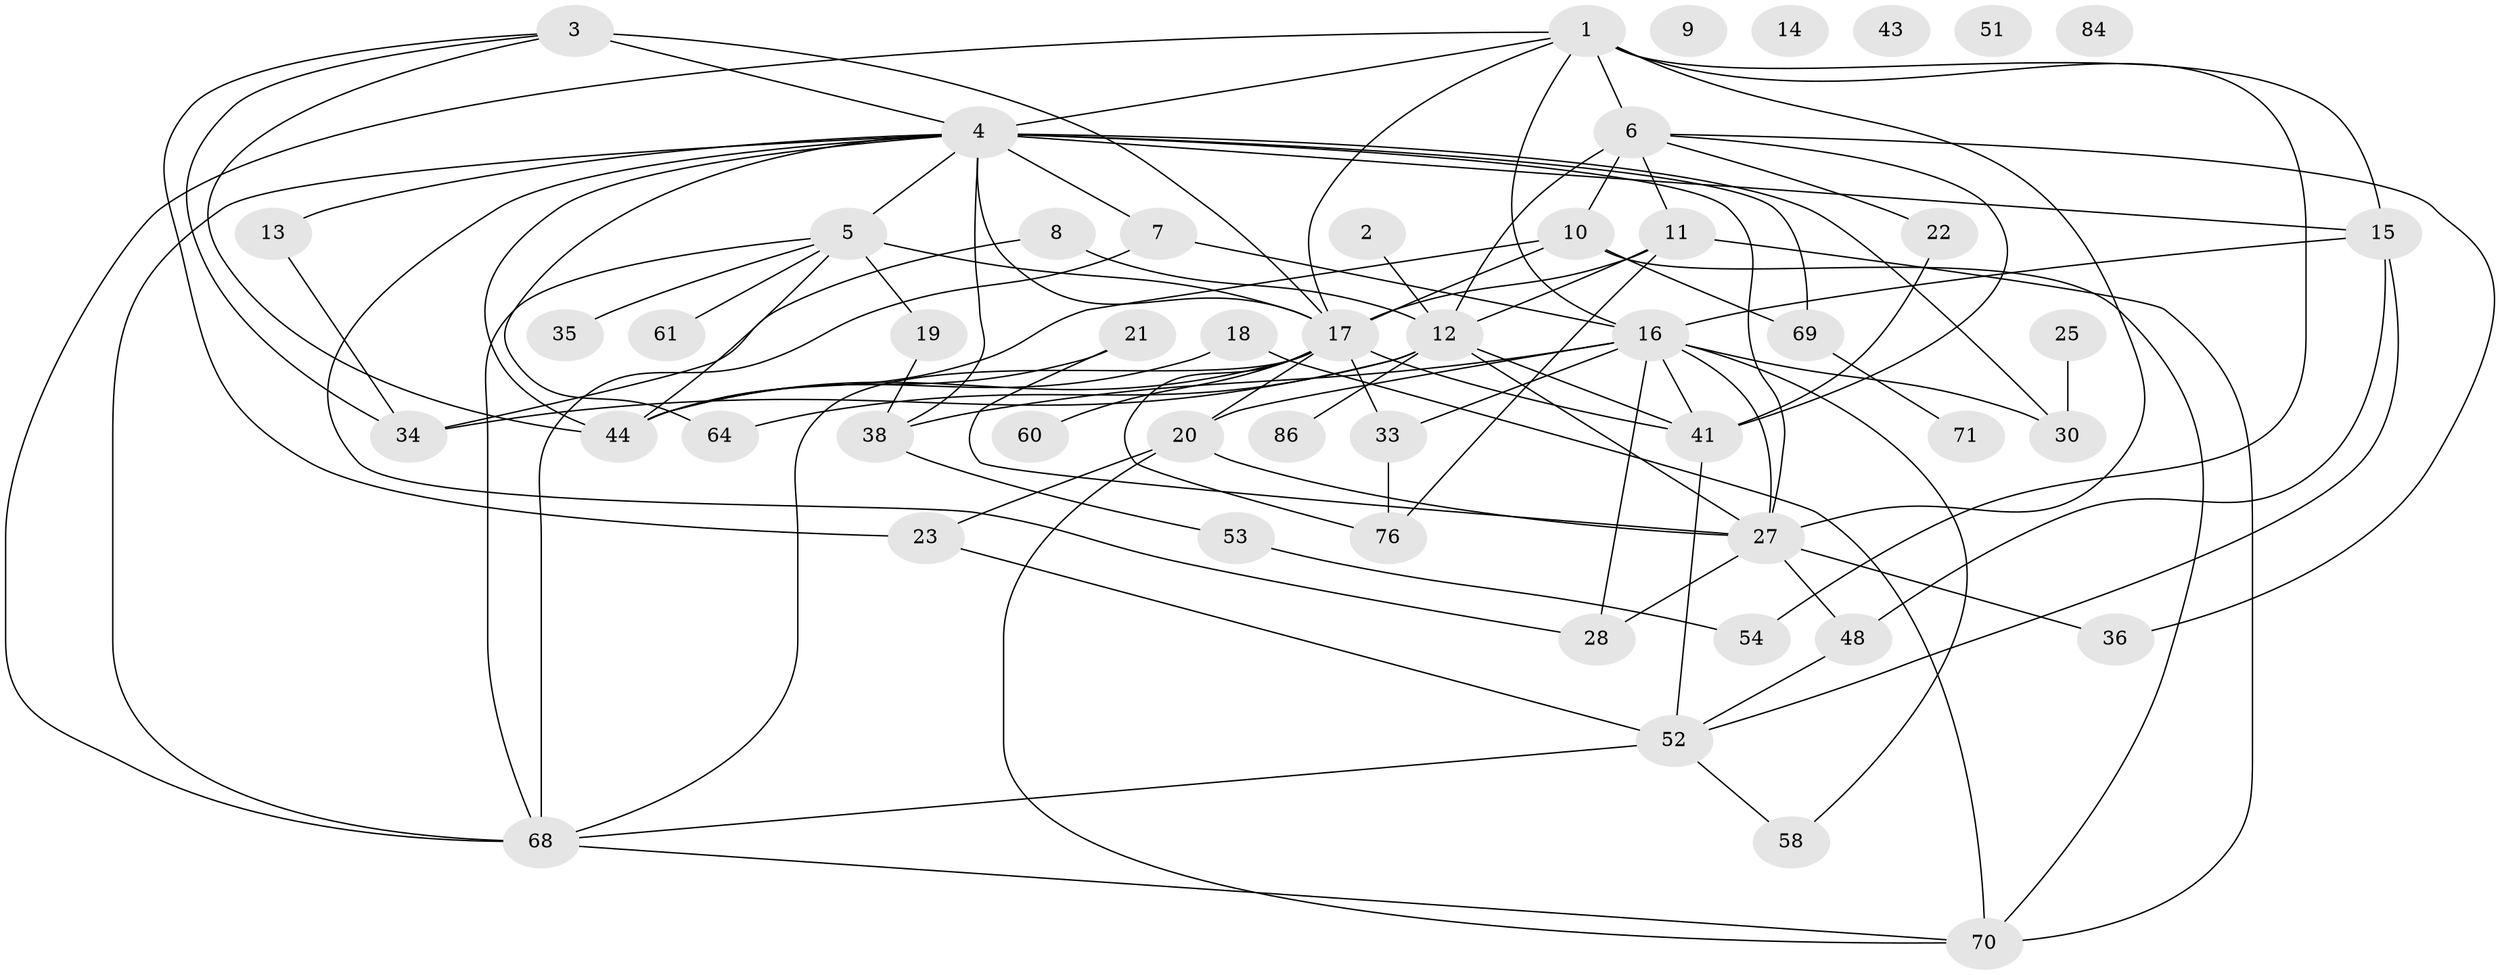 // original degree distribution, {6: 0.049019607843137254, 1: 0.13725490196078433, 3: 0.20588235294117646, 5: 0.10784313725490197, 4: 0.16666666666666666, 2: 0.23529411764705882, 0: 0.049019607843137254, 8: 0.00980392156862745, 7: 0.0392156862745098}
// Generated by graph-tools (version 1.1) at 2025/13/03/09/25 04:13:09]
// undirected, 51 vertices, 98 edges
graph export_dot {
graph [start="1"]
  node [color=gray90,style=filled];
  1 [super="+83"];
  2;
  3 [super="+50"];
  4 [super="+92+82+49+39"];
  5 [super="+31"];
  6 [super="+40"];
  7;
  8;
  9;
  10 [super="+65"];
  11 [super="+96"];
  12 [super="+32+89"];
  13;
  14;
  15 [super="+24+26"];
  16 [super="+72+59"];
  17 [super="+99+102+73+57"];
  18;
  19 [super="+29"];
  20;
  21;
  22 [super="+74"];
  23;
  25;
  27 [super="+37+78"];
  28 [super="+45"];
  30 [super="+94+77"];
  33 [super="+85"];
  34;
  35;
  36;
  38 [super="+100+56"];
  41 [super="+42"];
  43;
  44 [super="+47+46"];
  48;
  51;
  52 [super="+67"];
  53;
  54;
  58;
  60;
  61 [super="+93"];
  64;
  68 [super="+81"];
  69;
  70 [super="+87"];
  71;
  76 [super="+80"];
  84;
  86;
  1 -- 6;
  1 -- 17;
  1 -- 27;
  1 -- 54;
  1 -- 15;
  1 -- 4;
  1 -- 68;
  1 -- 16;
  2 -- 12;
  3 -- 17 [weight=2];
  3 -- 34;
  3 -- 23;
  3 -- 4;
  3 -- 44;
  4 -- 30;
  4 -- 17 [weight=3];
  4 -- 5;
  4 -- 69;
  4 -- 27;
  4 -- 28;
  4 -- 38;
  4 -- 7;
  4 -- 13;
  4 -- 15;
  4 -- 64;
  4 -- 44;
  4 -- 68;
  5 -- 35;
  5 -- 61;
  5 -- 44;
  5 -- 17;
  5 -- 68;
  5 -- 19;
  6 -- 11;
  6 -- 36;
  6 -- 41;
  6 -- 22;
  6 -- 10;
  6 -- 12 [weight=2];
  7 -- 16 [weight=2];
  7 -- 68;
  8 -- 34;
  8 -- 12;
  10 -- 69;
  10 -- 44;
  10 -- 70;
  10 -- 17;
  11 -- 70;
  11 -- 12;
  11 -- 17;
  11 -- 76;
  12 -- 27 [weight=2];
  12 -- 64;
  12 -- 34;
  12 -- 41;
  12 -- 86;
  13 -- 34;
  15 -- 52;
  15 -- 48;
  15 -- 16;
  16 -- 27;
  16 -- 33;
  16 -- 38;
  16 -- 41;
  16 -- 20;
  16 -- 58;
  16 -- 28;
  16 -- 30;
  17 -- 41;
  17 -- 68;
  17 -- 20;
  17 -- 33;
  17 -- 44 [weight=2];
  17 -- 60;
  17 -- 76;
  18 -- 70;
  18 -- 44;
  19 -- 38;
  20 -- 23;
  20 -- 70;
  20 -- 27;
  21 -- 27;
  21 -- 44;
  22 -- 41;
  23 -- 52;
  25 -- 30;
  27 -- 36;
  27 -- 48;
  27 -- 28;
  33 -- 76;
  38 -- 53;
  41 -- 52 [weight=2];
  48 -- 52;
  52 -- 58;
  52 -- 68;
  53 -- 54;
  68 -- 70;
  69 -- 71;
}

